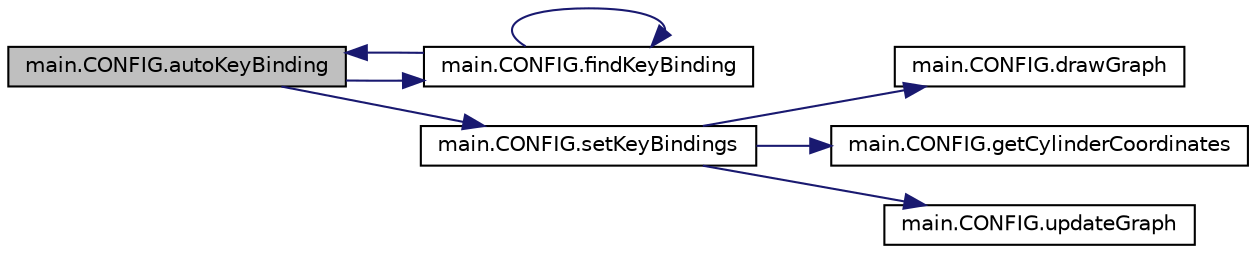 digraph "main.CONFIG.autoKeyBinding"
{
 // LATEX_PDF_SIZE
  edge [fontname="Helvetica",fontsize="10",labelfontname="Helvetica",labelfontsize="10"];
  node [fontname="Helvetica",fontsize="10",shape=record];
  rankdir="LR";
  Node1 [label="main.CONFIG.autoKeyBinding",height=0.2,width=0.4,color="black", fillcolor="grey75", style="filled", fontcolor="black",tooltip=" "];
  Node1 -> Node2 [color="midnightblue",fontsize="10",style="solid",fontname="Helvetica"];
  Node2 [label="main.CONFIG.findKeyBinding",height=0.2,width=0.4,color="black", fillcolor="white", style="filled",URL="$classmain_1_1_c_o_n_f_i_g.html#a88ce7e888dafe7aef2e0bf28b5332157",tooltip=" "];
  Node2 -> Node1 [color="midnightblue",fontsize="10",style="solid",fontname="Helvetica"];
  Node2 -> Node2 [color="midnightblue",fontsize="10",style="solid",fontname="Helvetica"];
  Node1 -> Node3 [color="midnightblue",fontsize="10",style="solid",fontname="Helvetica"];
  Node3 [label="main.CONFIG.setKeyBindings",height=0.2,width=0.4,color="black", fillcolor="white", style="filled",URL="$classmain_1_1_c_o_n_f_i_g.html#a874214db27ad7967916224ec2e7433ef",tooltip=" "];
  Node3 -> Node4 [color="midnightblue",fontsize="10",style="solid",fontname="Helvetica"];
  Node4 [label="main.CONFIG.drawGraph",height=0.2,width=0.4,color="black", fillcolor="white", style="filled",URL="$classmain_1_1_c_o_n_f_i_g.html#aaf1b5df967017dd81b0f0d9382385e59",tooltip=" "];
  Node3 -> Node5 [color="midnightblue",fontsize="10",style="solid",fontname="Helvetica"];
  Node5 [label="main.CONFIG.getCylinderCoordinates",height=0.2,width=0.4,color="black", fillcolor="white", style="filled",URL="$classmain_1_1_c_o_n_f_i_g.html#a6bf15aba19516db204e744846f06366e",tooltip=" "];
  Node3 -> Node6 [color="midnightblue",fontsize="10",style="solid",fontname="Helvetica"];
  Node6 [label="main.CONFIG.updateGraph",height=0.2,width=0.4,color="black", fillcolor="white", style="filled",URL="$classmain_1_1_c_o_n_f_i_g.html#ab09bb80f04d07173193f820170fd8ec0",tooltip=" "];
}
